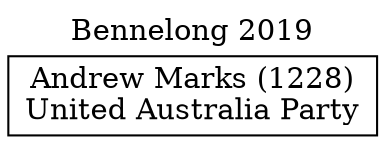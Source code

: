 // House preference flow
digraph "Andrew Marks (1228)_Bennelong_2019" {
	graph [label="Bennelong 2019" labelloc=t mclimit=10]
	node [shape=box]
	"Andrew Marks (1228)" [label="Andrew Marks (1228)
United Australia Party"]
}
